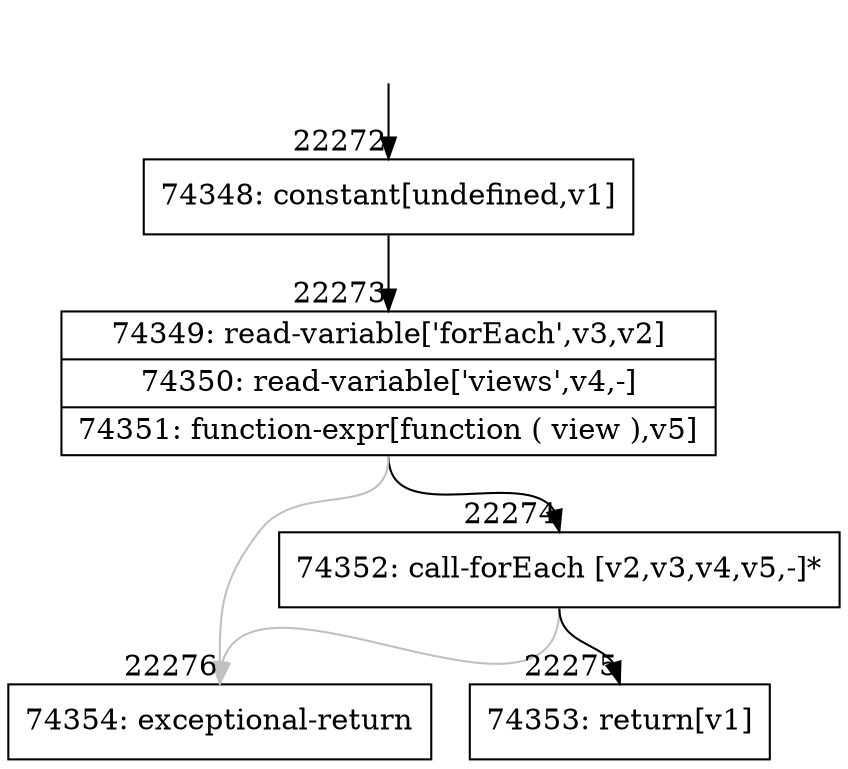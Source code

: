 digraph {
rankdir="TD"
BB_entry1940[shape=none,label=""];
BB_entry1940 -> BB22272 [tailport=s, headport=n, headlabel="    22272"]
BB22272 [shape=record label="{74348: constant[undefined,v1]}" ] 
BB22272 -> BB22273 [tailport=s, headport=n, headlabel="      22273"]
BB22273 [shape=record label="{74349: read-variable['forEach',v3,v2]|74350: read-variable['views',v4,-]|74351: function-expr[function ( view ),v5]}" ] 
BB22273 -> BB22274 [tailport=s, headport=n, headlabel="      22274"]
BB22273 -> BB22276 [tailport=s, headport=n, color=gray, headlabel="      22276"]
BB22274 [shape=record label="{74352: call-forEach [v2,v3,v4,v5,-]*}" ] 
BB22274 -> BB22275 [tailport=s, headport=n, headlabel="      22275"]
BB22274 -> BB22276 [tailport=s, headport=n, color=gray]
BB22275 [shape=record label="{74353: return[v1]}" ] 
BB22276 [shape=record label="{74354: exceptional-return}" ] 
//#$~ 41961
}
